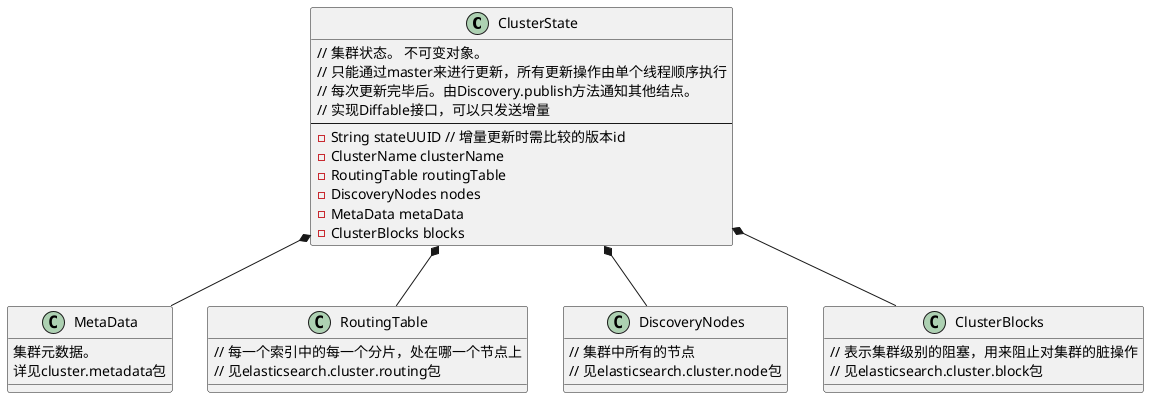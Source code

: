 @startuml

class ClusterState{
    // 集群状态。 不可变对象。
    // 只能通过master来进行更新，所有更新操作由单个线程顺序执行
    // 每次更新完毕后。由Discovery.publish方法通知其他结点。
    // 实现Diffable接口，可以只发送增量
    ---
    -String stateUUID // 增量更新时需比较的版本id
    -ClusterName clusterName
    -RoutingTable routingTable
    -DiscoveryNodes nodes
    -MetaData metaData
    -ClusterBlocks blocks
}

class MetaData{
    集群元数据。
    详见cluster.metadata包
}

class RoutingTable{
    // 每一个索引中的每一个分片，处在哪一个节点上
    // 见elasticsearch.cluster.routing包
}

class DiscoveryNodes{
    // 集群中所有的节点
    // 见elasticsearch.cluster.node包
}

class ClusterBlocks{
    // 表示集群级别的阻塞，用来阻止对集群的脏操作
    // 见elasticsearch.cluster.block包
}

ClusterState *-- RoutingTable

ClusterState *-- DiscoveryNodes

ClusterState *-- MetaData

ClusterState *-- ClusterBlocks

@enduml